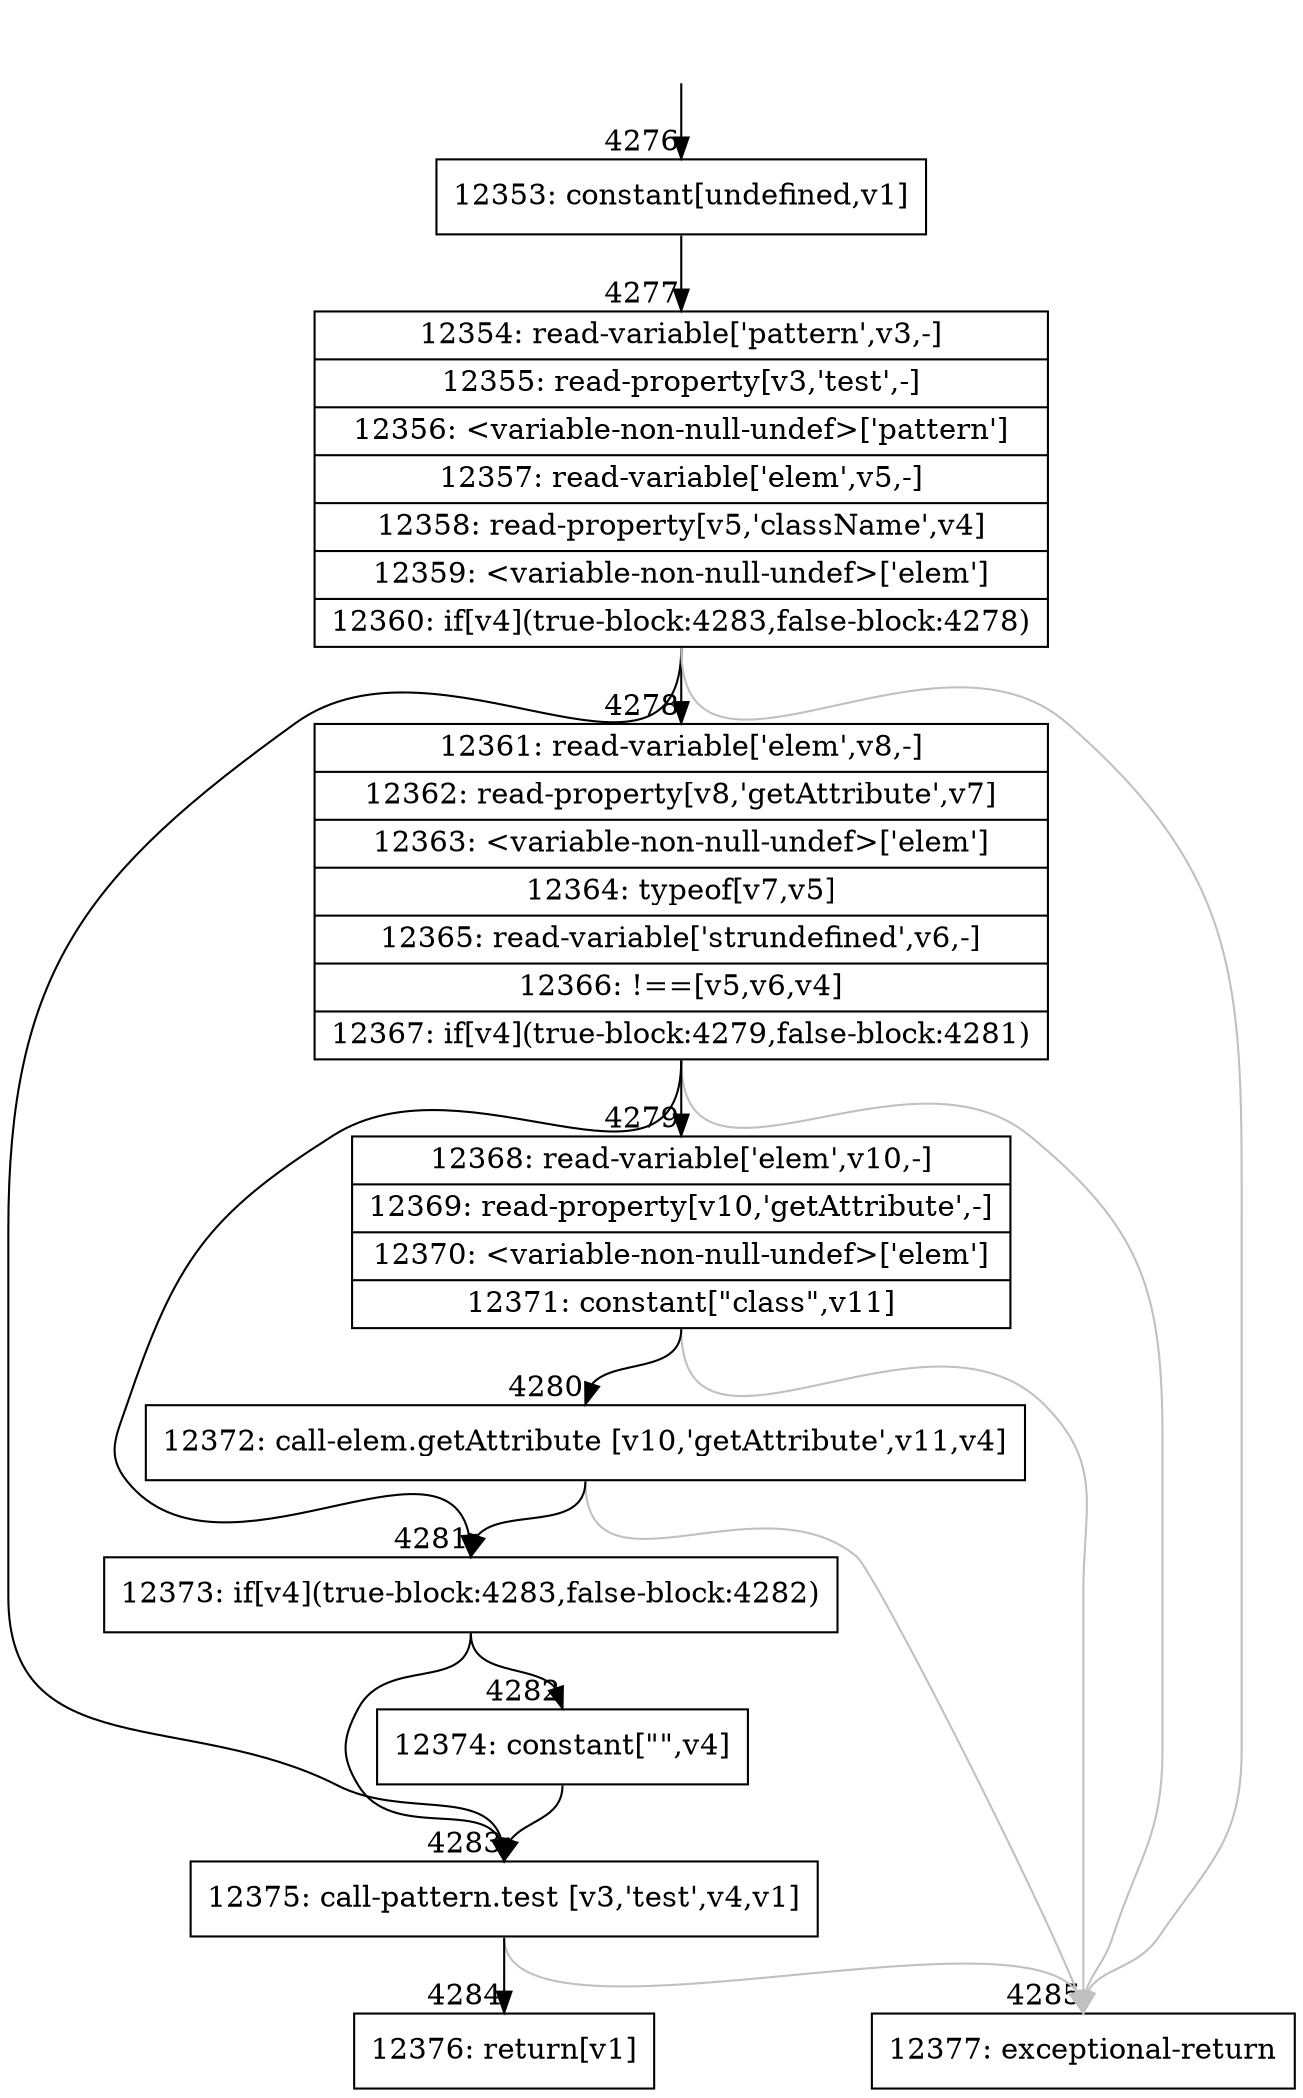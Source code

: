 digraph {
rankdir="TD"
BB_entry280[shape=none,label=""];
BB_entry280 -> BB4276 [tailport=s, headport=n, headlabel="    4276"]
BB4276 [shape=record label="{12353: constant[undefined,v1]}" ] 
BB4276 -> BB4277 [tailport=s, headport=n, headlabel="      4277"]
BB4277 [shape=record label="{12354: read-variable['pattern',v3,-]|12355: read-property[v3,'test',-]|12356: \<variable-non-null-undef\>['pattern']|12357: read-variable['elem',v5,-]|12358: read-property[v5,'className',v4]|12359: \<variable-non-null-undef\>['elem']|12360: if[v4](true-block:4283,false-block:4278)}" ] 
BB4277 -> BB4283 [tailport=s, headport=n, headlabel="      4283"]
BB4277 -> BB4278 [tailport=s, headport=n, headlabel="      4278"]
BB4277 -> BB4285 [tailport=s, headport=n, color=gray, headlabel="      4285"]
BB4278 [shape=record label="{12361: read-variable['elem',v8,-]|12362: read-property[v8,'getAttribute',v7]|12363: \<variable-non-null-undef\>['elem']|12364: typeof[v7,v5]|12365: read-variable['strundefined',v6,-]|12366: !==[v5,v6,v4]|12367: if[v4](true-block:4279,false-block:4281)}" ] 
BB4278 -> BB4281 [tailport=s, headport=n, headlabel="      4281"]
BB4278 -> BB4279 [tailport=s, headport=n, headlabel="      4279"]
BB4278 -> BB4285 [tailport=s, headport=n, color=gray]
BB4279 [shape=record label="{12368: read-variable['elem',v10,-]|12369: read-property[v10,'getAttribute',-]|12370: \<variable-non-null-undef\>['elem']|12371: constant[\"class\",v11]}" ] 
BB4279 -> BB4280 [tailport=s, headport=n, headlabel="      4280"]
BB4279 -> BB4285 [tailport=s, headport=n, color=gray]
BB4280 [shape=record label="{12372: call-elem.getAttribute [v10,'getAttribute',v11,v4]}" ] 
BB4280 -> BB4281 [tailport=s, headport=n]
BB4280 -> BB4285 [tailport=s, headport=n, color=gray]
BB4281 [shape=record label="{12373: if[v4](true-block:4283,false-block:4282)}" ] 
BB4281 -> BB4283 [tailport=s, headport=n]
BB4281 -> BB4282 [tailport=s, headport=n, headlabel="      4282"]
BB4282 [shape=record label="{12374: constant[\"\",v4]}" ] 
BB4282 -> BB4283 [tailport=s, headport=n]
BB4283 [shape=record label="{12375: call-pattern.test [v3,'test',v4,v1]}" ] 
BB4283 -> BB4284 [tailport=s, headport=n, headlabel="      4284"]
BB4283 -> BB4285 [tailport=s, headport=n, color=gray]
BB4284 [shape=record label="{12376: return[v1]}" ] 
BB4285 [shape=record label="{12377: exceptional-return}" ] 
}
